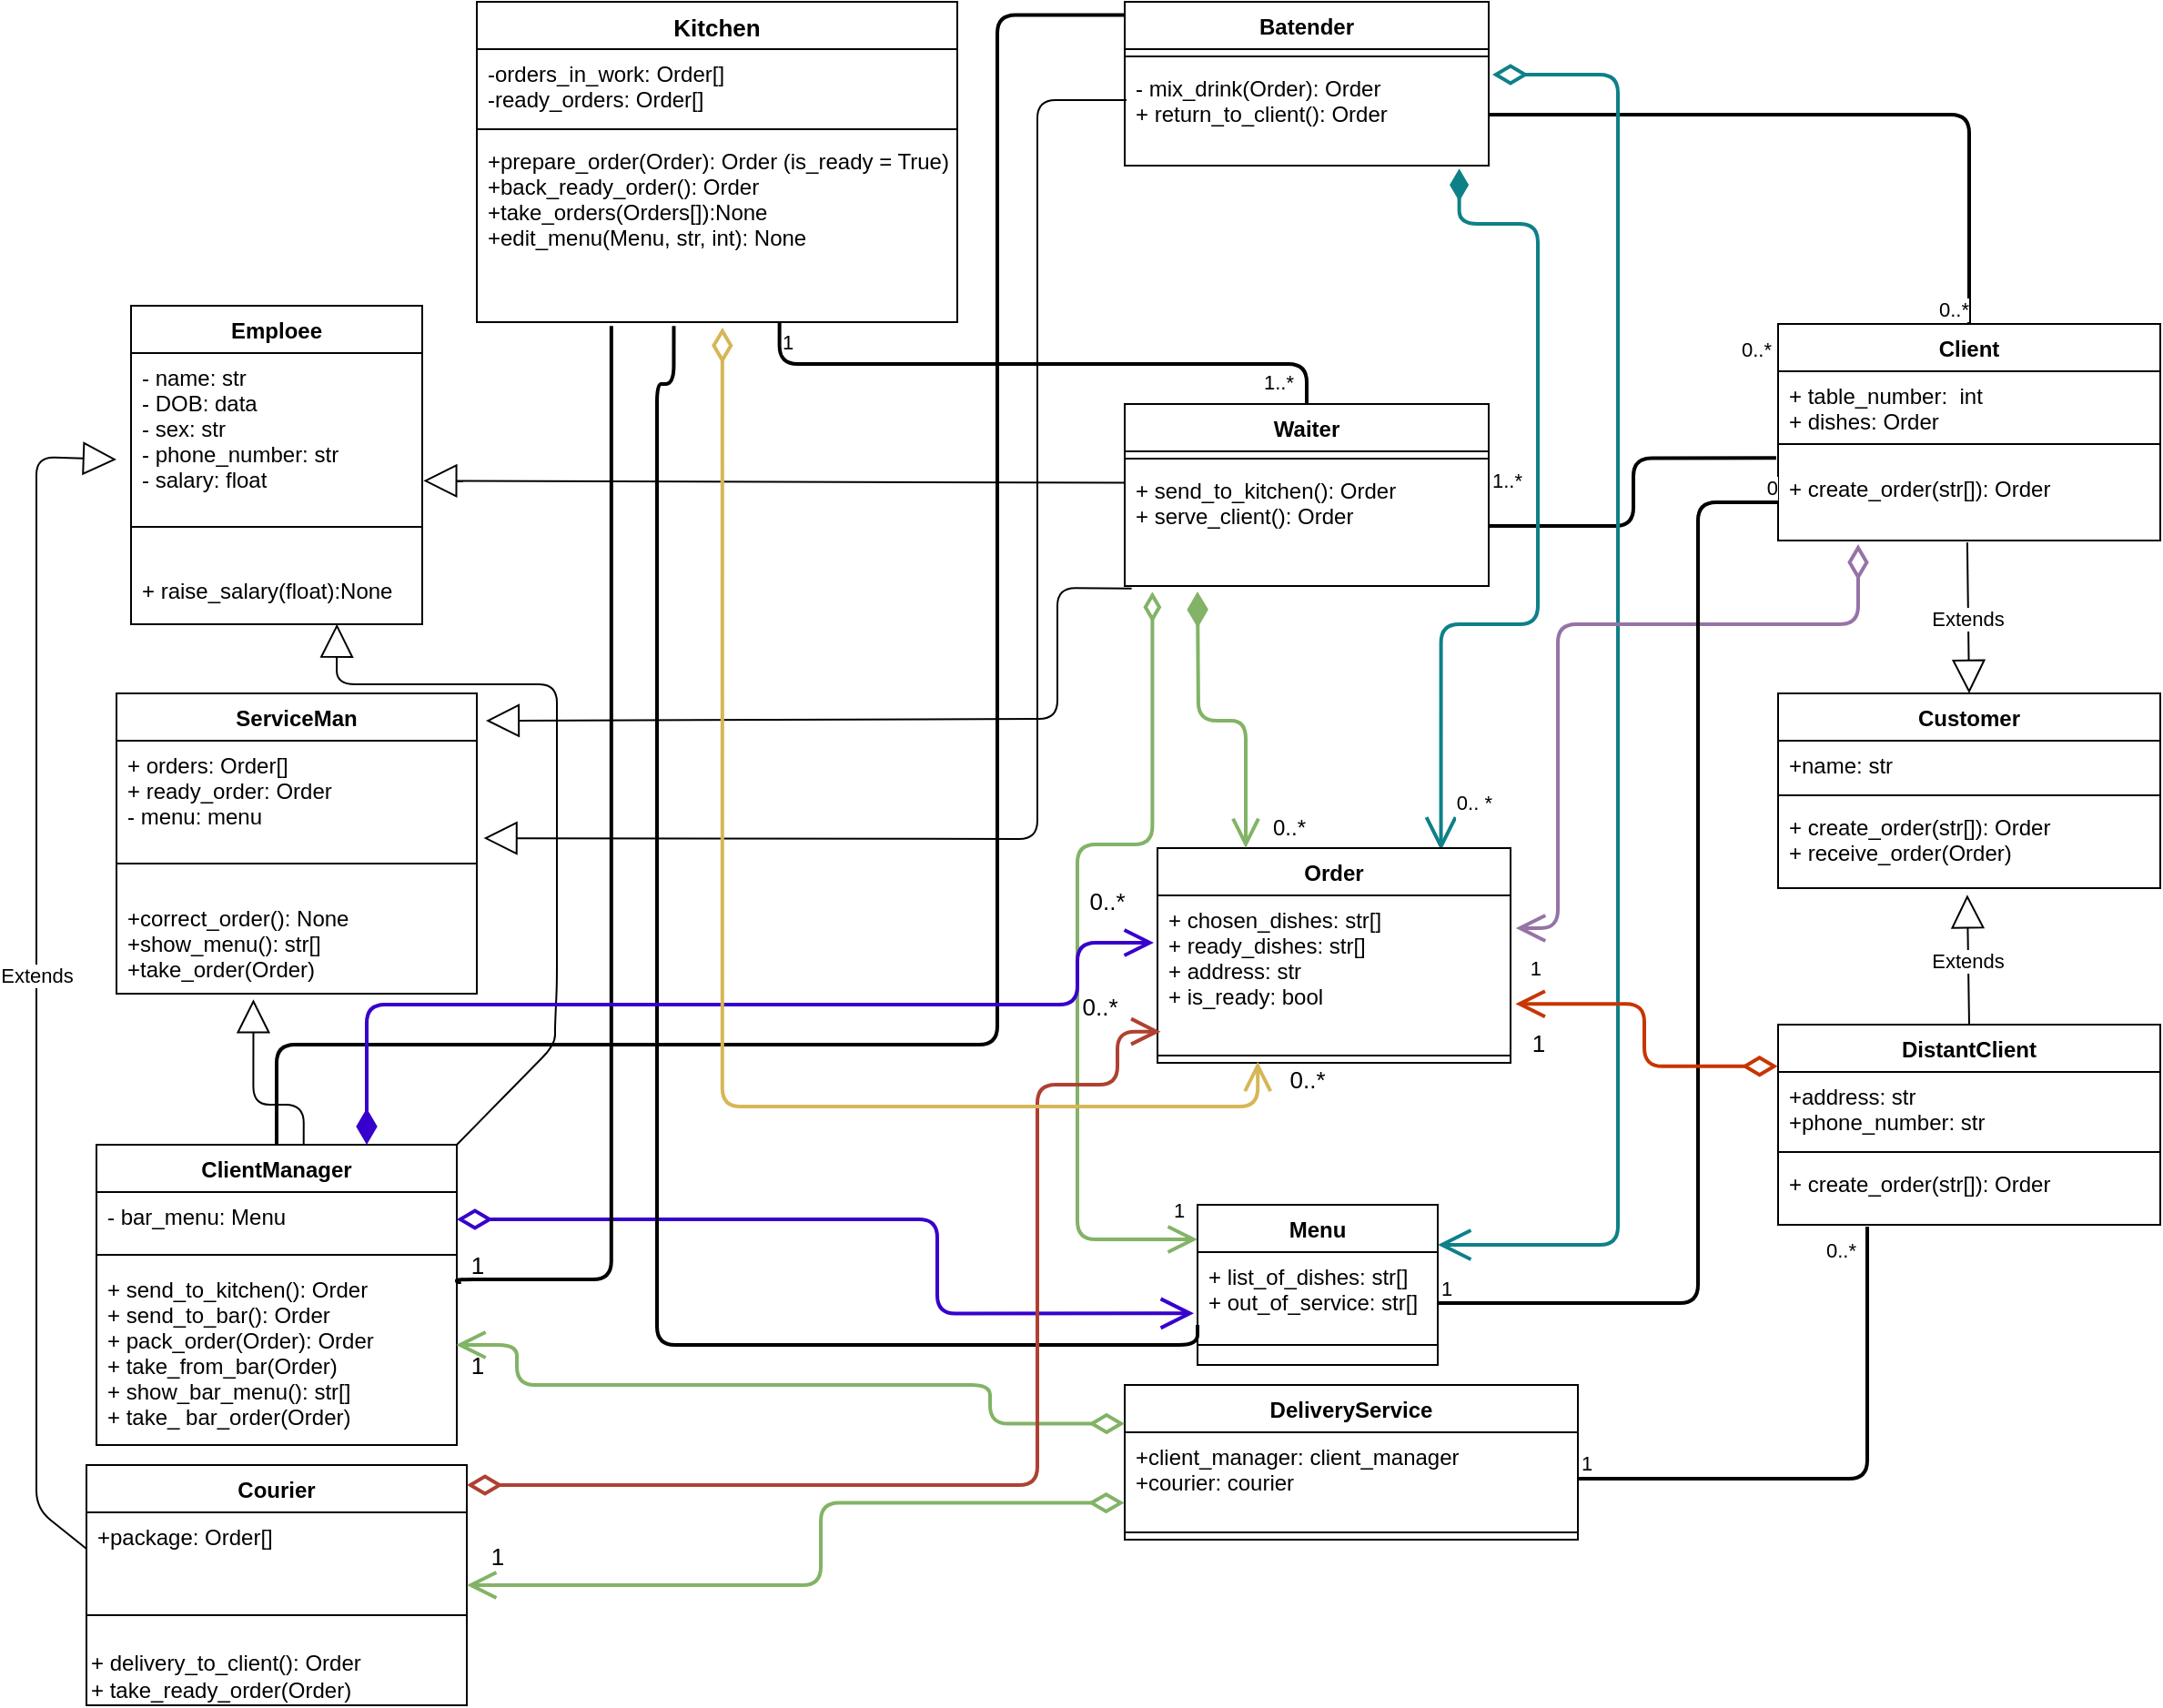 <mxfile version="15.4.3" type="device"><diagram id="C5RBs43oDa-KdzZeNtuy" name="Page-1"><mxGraphModel dx="2177" dy="793" grid="1" gridSize="11" guides="1" tooltips="1" connect="1" arrows="1" fold="1" page="1" pageScale="1" pageWidth="827" pageHeight="1169" math="0" shadow="0"><root><mxCell id="WIyWlLk6GJQsqaUBKTNV-0"/><mxCell id="WIyWlLk6GJQsqaUBKTNV-1" parent="WIyWlLk6GJQsqaUBKTNV-0"/><mxCell id="DMjl6FSD_t_zMByfyQ-O-6" value="Emploee" style="swimlane;fontStyle=1;align=center;verticalAlign=top;childLayout=stackLayout;horizontal=1;startSize=26;horizontalStack=0;resizeParent=1;resizeParentMax=0;resizeLast=0;collapsible=1;marginBottom=0;hachureGap=4;pointerEvents=0;" parent="WIyWlLk6GJQsqaUBKTNV-1" vertex="1"><mxGeometry x="-256" y="287" width="160" height="175" as="geometry"/></mxCell><mxCell id="DMjl6FSD_t_zMByfyQ-O-7" value="- name: str&#xA;- DOB: data&#xA;- sex: str&#xA;- phone_number: str&#xA;- salary: float&#xA;" style="text;strokeColor=none;fillColor=none;align=left;verticalAlign=top;spacingLeft=4;spacingRight=4;overflow=hidden;rotatable=0;points=[[0,0.5],[1,0.5]];portConstraint=eastwest;" parent="DMjl6FSD_t_zMByfyQ-O-6" vertex="1"><mxGeometry y="26" width="160" height="74" as="geometry"/></mxCell><mxCell id="DMjl6FSD_t_zMByfyQ-O-8" value="" style="line;strokeWidth=1;fillColor=none;align=left;verticalAlign=middle;spacingTop=-1;spacingLeft=3;spacingRight=3;rotatable=0;labelPosition=right;points=[];portConstraint=eastwest;" parent="DMjl6FSD_t_zMByfyQ-O-6" vertex="1"><mxGeometry y="100" width="160" height="43" as="geometry"/></mxCell><mxCell id="DMjl6FSD_t_zMByfyQ-O-9" value="+ raise_salary(float):None" style="text;strokeColor=none;fillColor=none;align=left;verticalAlign=top;spacingLeft=4;spacingRight=4;overflow=hidden;rotatable=0;points=[[0,0.5],[1,0.5]];portConstraint=eastwest;" parent="DMjl6FSD_t_zMByfyQ-O-6" vertex="1"><mxGeometry y="143" width="160" height="32" as="geometry"/></mxCell><mxCell id="DMjl6FSD_t_zMByfyQ-O-12" value="Client" style="swimlane;fontStyle=1;align=center;verticalAlign=top;childLayout=stackLayout;horizontal=1;startSize=26;horizontalStack=0;resizeParent=1;resizeParentMax=0;resizeLast=0;collapsible=1;marginBottom=0;hachureGap=4;pointerEvents=0;" parent="WIyWlLk6GJQsqaUBKTNV-1" vertex="1"><mxGeometry x="649" y="297" width="210" height="119" as="geometry"/></mxCell><mxCell id="DMjl6FSD_t_zMByfyQ-O-13" value="+ table_number:  int&#xA;+ dishes: Order&#xA;&#xA;" style="text;strokeColor=none;fillColor=none;align=left;verticalAlign=top;spacingLeft=4;spacingRight=4;overflow=hidden;rotatable=0;points=[[0,0.5],[1,0.5]];portConstraint=eastwest;" parent="DMjl6FSD_t_zMByfyQ-O-12" vertex="1"><mxGeometry y="26" width="210" height="29" as="geometry"/></mxCell><mxCell id="DMjl6FSD_t_zMByfyQ-O-14" value="" style="line;strokeWidth=1;fillColor=none;align=left;verticalAlign=middle;spacingTop=-1;spacingLeft=3;spacingRight=3;rotatable=0;labelPosition=right;points=[];portConstraint=eastwest;" parent="DMjl6FSD_t_zMByfyQ-O-12" vertex="1"><mxGeometry y="55" width="210" height="22" as="geometry"/></mxCell><mxCell id="DMjl6FSD_t_zMByfyQ-O-15" value="+ create_order(str[]): Order&#xA;&#xA;" style="text;strokeColor=none;fillColor=none;align=left;verticalAlign=top;spacingLeft=4;spacingRight=4;overflow=hidden;rotatable=0;points=[[0,0.5],[1,0.5]];portConstraint=eastwest;" parent="DMjl6FSD_t_zMByfyQ-O-12" vertex="1"><mxGeometry y="77" width="210" height="42" as="geometry"/></mxCell><mxCell id="DMjl6FSD_t_zMByfyQ-O-16" value="Waiter" style="swimlane;fontStyle=1;align=center;verticalAlign=top;childLayout=stackLayout;horizontal=1;startSize=26;horizontalStack=0;resizeParent=1;resizeParentMax=0;resizeLast=0;collapsible=1;marginBottom=0;hachureGap=4;pointerEvents=0;" parent="WIyWlLk6GJQsqaUBKTNV-1" vertex="1"><mxGeometry x="290" y="341" width="200" height="100" as="geometry"/></mxCell><mxCell id="DMjl6FSD_t_zMByfyQ-O-18" value="" style="line;strokeWidth=1;fillColor=none;align=left;verticalAlign=middle;spacingTop=-1;spacingLeft=3;spacingRight=3;rotatable=0;labelPosition=right;points=[];portConstraint=eastwest;" parent="DMjl6FSD_t_zMByfyQ-O-16" vertex="1"><mxGeometry y="26" width="200" height="8" as="geometry"/></mxCell><mxCell id="DMjl6FSD_t_zMByfyQ-O-19" value="+ send_to_kitchen(): Order&#xA;+ serve_client(): Order&#xA;&#xA;" style="text;strokeColor=none;fillColor=none;align=left;verticalAlign=top;spacingLeft=4;spacingRight=4;overflow=hidden;rotatable=0;points=[[0,0.5],[1,0.5]];portConstraint=eastwest;" parent="DMjl6FSD_t_zMByfyQ-O-16" vertex="1"><mxGeometry y="34" width="200" height="66" as="geometry"/></mxCell><mxCell id="DMjl6FSD_t_zMByfyQ-O-21" value="" style="endArrow=block;endSize=16;endFill=0;html=1;sourcePerimeterSpacing=8;targetPerimeterSpacing=8;entryX=1.004;entryY=0.948;entryDx=0;entryDy=0;exitX=0;exitY=0.968;exitDx=0;exitDy=0;exitPerimeter=0;entryPerimeter=0;" parent="WIyWlLk6GJQsqaUBKTNV-1" target="DMjl6FSD_t_zMByfyQ-O-7" edge="1"><mxGeometry x="-0.04" y="-11" width="160" relative="1" as="geometry"><mxPoint x="290" y="384.272" as="sourcePoint"/><mxPoint x="270" y="363" as="targetPoint"/><mxPoint as="offset"/></mxGeometry></mxCell><mxCell id="DMjl6FSD_t_zMByfyQ-O-30" value="" style="endArrow=none;html=1;edgeStyle=orthogonalEdgeStyle;startSize=14;endSize=14;sourcePerimeterSpacing=8;targetPerimeterSpacing=8;strokeWidth=2;entryX=-0.005;entryY=-0.079;entryDx=0;entryDy=0;entryPerimeter=0;exitX=1;exitY=0.5;exitDx=0;exitDy=0;" parent="WIyWlLk6GJQsqaUBKTNV-1" source="DMjl6FSD_t_zMByfyQ-O-19" target="DMjl6FSD_t_zMByfyQ-O-15" edge="1"><mxGeometry relative="1" as="geometry"><mxPoint x="489.0" y="325.996" as="sourcePoint"/><mxPoint x="638" y="391" as="targetPoint"/><Array as="points"/></mxGeometry></mxCell><mxCell id="DMjl6FSD_t_zMByfyQ-O-31" value="1..*" style="edgeLabel;resizable=0;html=1;align=left;verticalAlign=bottom;" parent="DMjl6FSD_t_zMByfyQ-O-30" connectable="0" vertex="1"><mxGeometry x="-1" relative="1" as="geometry"><mxPoint y="-17" as="offset"/></mxGeometry></mxCell><mxCell id="DMjl6FSD_t_zMByfyQ-O-34" value="Batender" style="swimlane;fontStyle=1;align=center;verticalAlign=top;childLayout=stackLayout;horizontal=1;startSize=26;horizontalStack=0;resizeParent=1;resizeParentMax=0;resizeLast=0;collapsible=1;marginBottom=0;hachureGap=4;pointerEvents=0;" parent="WIyWlLk6GJQsqaUBKTNV-1" vertex="1"><mxGeometry x="290" y="120" width="200" height="90" as="geometry"/></mxCell><mxCell id="DMjl6FSD_t_zMByfyQ-O-36" value="" style="line;strokeWidth=1;fillColor=none;align=left;verticalAlign=middle;spacingTop=-1;spacingLeft=3;spacingRight=3;rotatable=0;labelPosition=right;points=[];portConstraint=eastwest;" parent="DMjl6FSD_t_zMByfyQ-O-34" vertex="1"><mxGeometry y="26" width="200" height="8" as="geometry"/></mxCell><mxCell id="DMjl6FSD_t_zMByfyQ-O-37" value="- mix_drink(Order): Order&#xA;+ return_to_client(): Order&#xA;" style="text;strokeColor=none;fillColor=none;align=left;verticalAlign=top;spacingLeft=4;spacingRight=4;overflow=hidden;rotatable=0;points=[[0,0.5],[1,0.5]];portConstraint=eastwest;" parent="DMjl6FSD_t_zMByfyQ-O-34" vertex="1"><mxGeometry y="34" width="200" height="56" as="geometry"/></mxCell><mxCell id="DMjl6FSD_t_zMByfyQ-O-38" value="" style="endArrow=block;endSize=16;endFill=0;html=1;sourcePerimeterSpacing=8;targetPerimeterSpacing=8;entryX=1.019;entryY=1.05;entryDx=0;entryDy=0;entryPerimeter=0;exitX=0.005;exitY=0.357;exitDx=0;exitDy=0;exitPerimeter=0;" parent="WIyWlLk6GJQsqaUBKTNV-1" source="DMjl6FSD_t_zMByfyQ-O-37" target="DMjl6FSD_t_zMByfyQ-O-45" edge="1"><mxGeometry x="-0.085" width="160" relative="1" as="geometry"><mxPoint x="495" y="132" as="sourcePoint"/><mxPoint x="350" y="285" as="targetPoint"/><Array as="points"><mxPoint x="242" y="174"/><mxPoint x="242" y="580"/></Array><mxPoint as="offset"/></mxGeometry></mxCell><mxCell id="DMjl6FSD_t_zMByfyQ-O-40" value="Customer" style="swimlane;fontStyle=1;align=center;verticalAlign=top;childLayout=stackLayout;horizontal=1;startSize=26;horizontalStack=0;resizeParent=1;resizeParentMax=0;resizeLast=0;collapsible=1;marginBottom=0;hachureGap=4;pointerEvents=0;" parent="WIyWlLk6GJQsqaUBKTNV-1" vertex="1"><mxGeometry x="649" y="500" width="210" height="107" as="geometry"/></mxCell><mxCell id="DMjl6FSD_t_zMByfyQ-O-41" value="+name: str" style="text;strokeColor=none;fillColor=none;align=left;verticalAlign=top;spacingLeft=4;spacingRight=4;overflow=hidden;rotatable=0;points=[[0,0.5],[1,0.5]];portConstraint=eastwest;" parent="DMjl6FSD_t_zMByfyQ-O-40" vertex="1"><mxGeometry y="26" width="210" height="26" as="geometry"/></mxCell><mxCell id="DMjl6FSD_t_zMByfyQ-O-42" value="" style="line;strokeWidth=1;fillColor=none;align=left;verticalAlign=middle;spacingTop=-1;spacingLeft=3;spacingRight=3;rotatable=0;labelPosition=right;points=[];portConstraint=eastwest;" parent="DMjl6FSD_t_zMByfyQ-O-40" vertex="1"><mxGeometry y="52" width="210" height="8" as="geometry"/></mxCell><mxCell id="DMjl6FSD_t_zMByfyQ-O-43" value="+ create_order(str[]): Order&#xA;+ receive_order(Order)" style="text;strokeColor=none;fillColor=none;align=left;verticalAlign=top;spacingLeft=4;spacingRight=4;overflow=hidden;rotatable=0;points=[[0,0.5],[1,0.5]];portConstraint=eastwest;fontStyle=0" parent="DMjl6FSD_t_zMByfyQ-O-40" vertex="1"><mxGeometry y="60" width="210" height="47" as="geometry"/></mxCell><mxCell id="DMjl6FSD_t_zMByfyQ-O-44" value="ServiceMan" style="swimlane;fontStyle=1;align=center;verticalAlign=top;childLayout=stackLayout;horizontal=1;startSize=26;horizontalStack=0;resizeParent=1;resizeParentMax=0;resizeLast=0;collapsible=1;marginBottom=0;hachureGap=4;pointerEvents=0;" parent="WIyWlLk6GJQsqaUBKTNV-1" vertex="1"><mxGeometry x="-264" y="500" width="198" height="165" as="geometry"/></mxCell><mxCell id="DMjl6FSD_t_zMByfyQ-O-45" value="+ orders: Order[]&#xA;+ ready_order: Order&#xA;- menu: menu&#xA;&#xA;&#xA;" style="text;strokeColor=none;fillColor=none;align=left;verticalAlign=top;spacingLeft=4;spacingRight=4;overflow=hidden;rotatable=0;points=[[0,0.5],[1,0.5]];portConstraint=eastwest;" parent="DMjl6FSD_t_zMByfyQ-O-44" vertex="1"><mxGeometry y="26" width="198" height="51" as="geometry"/></mxCell><mxCell id="DMjl6FSD_t_zMByfyQ-O-46" value="" style="line;strokeWidth=1;fillColor=none;align=left;verticalAlign=middle;spacingTop=-1;spacingLeft=3;spacingRight=3;rotatable=0;labelPosition=right;points=[];portConstraint=eastwest;" parent="DMjl6FSD_t_zMByfyQ-O-44" vertex="1"><mxGeometry y="77" width="198" height="33" as="geometry"/></mxCell><mxCell id="DMjl6FSD_t_zMByfyQ-O-47" value="+correct_order(): None&#xA;+show_menu(): str[]&#xA;+take_order(Order)&#xA;&#xA;&#xA;" style="text;strokeColor=none;fillColor=none;align=left;verticalAlign=top;spacingLeft=4;spacingRight=4;overflow=hidden;rotatable=0;points=[[0,0.5],[1,0.5]];portConstraint=eastwest;fontStyle=0" parent="DMjl6FSD_t_zMByfyQ-O-44" vertex="1"><mxGeometry y="110" width="198" height="55" as="geometry"/></mxCell><mxCell id="DMjl6FSD_t_zMByfyQ-O-49" value="" style="endArrow=none;html=1;edgeStyle=orthogonalEdgeStyle;startSize=14;endSize=14;sourcePerimeterSpacing=8;targetPerimeterSpacing=8;exitX=1;exitY=0.5;exitDx=0;exitDy=0;entryX=0.5;entryY=0;entryDx=0;entryDy=0;strokeWidth=2;" parent="WIyWlLk6GJQsqaUBKTNV-1" source="DMjl6FSD_t_zMByfyQ-O-37" target="DMjl6FSD_t_zMByfyQ-O-12" edge="1"><mxGeometry relative="1" as="geometry"><mxPoint x="540" y="170" as="sourcePoint"/><mxPoint x="700" y="170" as="targetPoint"/></mxGeometry></mxCell><mxCell id="DMjl6FSD_t_zMByfyQ-O-51" value="0..*" style="edgeLabel;resizable=0;html=1;align=right;verticalAlign=bottom;" parent="DMjl6FSD_t_zMByfyQ-O-49" connectable="0" vertex="1"><mxGeometry x="1" relative="1" as="geometry"/></mxCell><mxCell id="DMjl6FSD_t_zMByfyQ-O-52" value="" style="endArrow=block;endSize=16;endFill=0;html=1;sourcePerimeterSpacing=8;targetPerimeterSpacing=8;entryX=1.025;entryY=0.091;entryDx=0;entryDy=0;entryPerimeter=0;exitX=0.019;exitY=1.02;exitDx=0;exitDy=0;exitPerimeter=0;" parent="WIyWlLk6GJQsqaUBKTNV-1" source="DMjl6FSD_t_zMByfyQ-O-19" target="DMjl6FSD_t_zMByfyQ-O-44" edge="1"><mxGeometry x="-0.203" width="160" relative="1" as="geometry"><mxPoint x="286" y="394" as="sourcePoint"/><mxPoint x="534" y="462" as="targetPoint"/><Array as="points"><mxPoint x="253" y="442"/><mxPoint x="253" y="514"/></Array><mxPoint as="offset"/></mxGeometry></mxCell><mxCell id="DMjl6FSD_t_zMByfyQ-O-53" value="Extends" style="endArrow=block;endSize=16;endFill=0;html=1;sourcePerimeterSpacing=8;targetPerimeterSpacing=8;exitX=0.495;exitY=1.024;exitDx=0;exitDy=0;exitPerimeter=0;entryX=0.5;entryY=0;entryDx=0;entryDy=0;" parent="WIyWlLk6GJQsqaUBKTNV-1" source="DMjl6FSD_t_zMByfyQ-O-15" target="DMjl6FSD_t_zMByfyQ-O-40" edge="1"><mxGeometry width="160" relative="1" as="geometry"><mxPoint x="374" y="572" as="sourcePoint"/><mxPoint x="534" y="572" as="targetPoint"/></mxGeometry></mxCell><mxCell id="DMjl6FSD_t_zMByfyQ-O-54" value="DistantClient" style="swimlane;fontStyle=1;align=center;verticalAlign=top;childLayout=stackLayout;horizontal=1;startSize=26;horizontalStack=0;resizeParent=1;resizeParentMax=0;resizeLast=0;collapsible=1;marginBottom=0;hachureGap=4;pointerEvents=0;" parent="WIyWlLk6GJQsqaUBKTNV-1" vertex="1"><mxGeometry x="649" y="682" width="210" height="110" as="geometry"/></mxCell><mxCell id="DMjl6FSD_t_zMByfyQ-O-55" value="+address: str&#xA;+phone_number: str&#xA;" style="text;strokeColor=none;fillColor=none;align=left;verticalAlign=top;spacingLeft=4;spacingRight=4;overflow=hidden;rotatable=0;points=[[0,0.5],[1,0.5]];portConstraint=eastwest;" parent="DMjl6FSD_t_zMByfyQ-O-54" vertex="1"><mxGeometry y="26" width="210" height="40" as="geometry"/></mxCell><mxCell id="DMjl6FSD_t_zMByfyQ-O-56" value="" style="line;strokeWidth=1;fillColor=none;align=left;verticalAlign=middle;spacingTop=-1;spacingLeft=3;spacingRight=3;rotatable=0;labelPosition=right;points=[];portConstraint=eastwest;" parent="DMjl6FSD_t_zMByfyQ-O-54" vertex="1"><mxGeometry y="66" width="210" height="8" as="geometry"/></mxCell><mxCell id="DMjl6FSD_t_zMByfyQ-O-57" value="+ create_order(str[]): Order" style="text;strokeColor=none;fillColor=none;align=left;verticalAlign=top;spacingLeft=4;spacingRight=4;overflow=hidden;rotatable=0;points=[[0,0.5],[1,0.5]];portConstraint=eastwest;fontStyle=0" parent="DMjl6FSD_t_zMByfyQ-O-54" vertex="1"><mxGeometry y="74" width="210" height="36" as="geometry"/></mxCell><mxCell id="DMjl6FSD_t_zMByfyQ-O-58" value="Extends" style="endArrow=block;endSize=16;endFill=0;html=1;sourcePerimeterSpacing=8;targetPerimeterSpacing=8;exitX=0.5;exitY=0;exitDx=0;exitDy=0;entryX=0.495;entryY=1.077;entryDx=0;entryDy=0;entryPerimeter=0;" parent="WIyWlLk6GJQsqaUBKTNV-1" source="DMjl6FSD_t_zMByfyQ-O-54" target="DMjl6FSD_t_zMByfyQ-O-43" edge="1"><mxGeometry width="160" relative="1" as="geometry"><mxPoint x="374" y="572" as="sourcePoint"/><mxPoint x="534" y="572" as="targetPoint"/></mxGeometry></mxCell><mxCell id="DMjl6FSD_t_zMByfyQ-O-72" value="DeliveryService" style="swimlane;fontStyle=1;align=center;verticalAlign=top;childLayout=stackLayout;horizontal=1;startSize=26;horizontalStack=0;resizeParent=1;resizeParentMax=0;resizeLast=0;collapsible=1;marginBottom=0;hachureGap=4;pointerEvents=0;" parent="WIyWlLk6GJQsqaUBKTNV-1" vertex="1"><mxGeometry x="290" y="880" width="249" height="85" as="geometry"/></mxCell><mxCell id="DMjl6FSD_t_zMByfyQ-O-73" value="+client_manager: client_manager&#xA;+courier: courier&#xA;" style="text;strokeColor=none;fillColor=none;align=left;verticalAlign=top;spacingLeft=4;spacingRight=4;overflow=hidden;rotatable=0;points=[[0,0.5],[1,0.5]];portConstraint=eastwest;" parent="DMjl6FSD_t_zMByfyQ-O-72" vertex="1"><mxGeometry y="26" width="249" height="51" as="geometry"/></mxCell><mxCell id="DMjl6FSD_t_zMByfyQ-O-74" value="" style="line;strokeWidth=1;fillColor=none;align=left;verticalAlign=middle;spacingTop=-1;spacingLeft=3;spacingRight=3;rotatable=0;labelPosition=right;points=[];portConstraint=eastwest;" parent="DMjl6FSD_t_zMByfyQ-O-72" vertex="1"><mxGeometry y="77" width="249" height="8" as="geometry"/></mxCell><mxCell id="DMjl6FSD_t_zMByfyQ-O-197" style="edgeStyle=orthogonalEdgeStyle;rounded=1;orthogonalLoop=1;jettySize=auto;html=1;exitX=0.5;exitY=0;exitDx=0;exitDy=0;entryX=-0.002;entryY=0.081;entryDx=0;entryDy=0;entryPerimeter=0;fontSize=13;startArrow=none;startFill=0;endArrow=none;endFill=0;startSize=14;endSize=12;sourcePerimeterSpacing=8;targetPerimeterSpacing=8;strokeWidth=2;" parent="WIyWlLk6GJQsqaUBKTNV-1" source="DMjl6FSD_t_zMByfyQ-O-76" target="DMjl6FSD_t_zMByfyQ-O-34" edge="1"><mxGeometry relative="1" as="geometry"><Array as="points"><mxPoint x="-176" y="693"/><mxPoint x="220" y="693"/><mxPoint x="220" y="127"/></Array></mxGeometry></mxCell><object label="ClientManager" placeholders="1" asd="asd" id="DMjl6FSD_t_zMByfyQ-O-76"><mxCell style="swimlane;fontStyle=1;align=center;verticalAlign=top;childLayout=stackLayout;horizontal=1;startSize=26;horizontalStack=0;resizeParent=1;resizeParentMax=0;resizeLast=0;collapsible=1;marginBottom=0;hachureGap=4;pointerEvents=0;" parent="WIyWlLk6GJQsqaUBKTNV-1" vertex="1"><mxGeometry x="-275" y="748" width="198" height="165" as="geometry"/></mxCell></object><mxCell id="8qRezbXHLD5GN-6yHHG5-2" value="- bar_menu: Menu" style="text;strokeColor=none;fillColor=none;align=left;verticalAlign=top;spacingLeft=4;spacingRight=4;overflow=hidden;rotatable=0;points=[[0,0.5],[1,0.5]];portConstraint=eastwest;" vertex="1" parent="DMjl6FSD_t_zMByfyQ-O-76"><mxGeometry y="26" width="198" height="29" as="geometry"/></mxCell><mxCell id="DMjl6FSD_t_zMByfyQ-O-78" value="" style="line;strokeWidth=1;fillColor=none;align=left;verticalAlign=middle;spacingTop=-1;spacingLeft=3;spacingRight=3;rotatable=0;labelPosition=right;points=[];portConstraint=eastwest;" parent="DMjl6FSD_t_zMByfyQ-O-76" vertex="1"><mxGeometry y="55" width="198" height="11" as="geometry"/></mxCell><mxCell id="DMjl6FSD_t_zMByfyQ-O-79" value="+ send_to_kitchen(): Order&#xA;+ send_to_bar(): Order&#xA;+ pack_order(Order): Order&#xA;+ take_from_bar(Order)&#xA;+ show_bar_menu(): str[]&#xA;+ take_ bar_order(Order)&#xA;&#xA;&#xA;&#xA;&#xA;" style="text;strokeColor=none;fillColor=none;align=left;verticalAlign=top;spacingLeft=4;spacingRight=4;overflow=hidden;rotatable=0;points=[[0,0.5],[1,0.5]];portConstraint=eastwest;fontStyle=0" parent="DMjl6FSD_t_zMByfyQ-O-76" vertex="1"><mxGeometry y="66" width="198" height="99" as="geometry"/></mxCell><mxCell id="DMjl6FSD_t_zMByfyQ-O-80" value="" style="endArrow=block;endSize=16;endFill=0;html=1;sourcePerimeterSpacing=8;targetPerimeterSpacing=8;exitX=1;exitY=0;exitDx=0;exitDy=0;entryX=0.707;entryY=0.995;entryDx=0;entryDy=0;entryPerimeter=0;" parent="WIyWlLk6GJQsqaUBKTNV-1" source="DMjl6FSD_t_zMByfyQ-O-76" target="DMjl6FSD_t_zMByfyQ-O-9" edge="1"><mxGeometry width="160" relative="1" as="geometry"><mxPoint x="-220" y="693" as="sourcePoint"/><mxPoint x="44" y="451" as="targetPoint"/><Array as="points"><mxPoint x="-23" y="693"/><mxPoint x="-23" y="682"/><mxPoint x="-22" y="660"/><mxPoint x="-22" y="495"/><mxPoint x="-143" y="495"/></Array></mxGeometry></mxCell><mxCell id="DMjl6FSD_t_zMByfyQ-O-85" value="Menu" style="swimlane;fontStyle=1;align=center;verticalAlign=top;childLayout=stackLayout;horizontal=1;startSize=26;horizontalStack=0;resizeParent=1;resizeParentMax=0;resizeLast=0;collapsible=1;marginBottom=0;hachureGap=4;pointerEvents=0;" parent="WIyWlLk6GJQsqaUBKTNV-1" vertex="1"><mxGeometry x="330" y="781" width="132" height="88" as="geometry"/></mxCell><mxCell id="DMjl6FSD_t_zMByfyQ-O-86" value="+ list_of_dishes: str[]&#xA;+ out_of_service: str[]&#xA;" style="text;strokeColor=none;fillColor=none;align=left;verticalAlign=top;spacingLeft=4;spacingRight=4;overflow=hidden;rotatable=0;points=[[0,0.5],[1,0.5]];portConstraint=eastwest;" parent="DMjl6FSD_t_zMByfyQ-O-85" vertex="1"><mxGeometry y="26" width="132" height="40" as="geometry"/></mxCell><mxCell id="DMjl6FSD_t_zMByfyQ-O-87" value="" style="line;strokeWidth=1;fillColor=none;align=left;verticalAlign=middle;spacingTop=-1;spacingLeft=3;spacingRight=3;rotatable=0;labelPosition=right;points=[];portConstraint=eastwest;" parent="DMjl6FSD_t_zMByfyQ-O-85" vertex="1"><mxGeometry y="66" width="132" height="22" as="geometry"/></mxCell><mxCell id="DMjl6FSD_t_zMByfyQ-O-195" style="rounded=1;orthogonalLoop=1;jettySize=auto;html=1;fontSize=13;startArrow=open;startFill=0;endArrow=diamondThin;endFill=1;startSize=14;endSize=12;sourcePerimeterSpacing=8;targetPerimeterSpacing=8;strokeWidth=2;edgeStyle=orthogonalEdgeStyle;fillColor=#b0e3e6;strokeColor=#0e8088;entryX=0.919;entryY=1.029;entryDx=0;entryDy=0;entryPerimeter=0;exitX=0.803;exitY=0.011;exitDx=0;exitDy=0;exitPerimeter=0;" parent="WIyWlLk6GJQsqaUBKTNV-1" source="DMjl6FSD_t_zMByfyQ-O-89" target="DMjl6FSD_t_zMByfyQ-O-37" edge="1"><mxGeometry relative="1" as="geometry"><mxPoint x="473" y="215" as="targetPoint"/><Array as="points"><mxPoint x="464" y="462"/><mxPoint x="517" y="462"/><mxPoint x="517" y="242"/><mxPoint x="474" y="242"/></Array><mxPoint x="484" y="572" as="sourcePoint"/></mxGeometry></mxCell><mxCell id="DMjl6FSD_t_zMByfyQ-O-89" value="Order" style="swimlane;fontStyle=1;align=center;verticalAlign=top;childLayout=stackLayout;horizontal=1;startSize=26;horizontalStack=0;resizeParent=1;resizeParentMax=0;resizeLast=0;collapsible=1;marginBottom=0;hachureGap=4;pointerEvents=0;" parent="WIyWlLk6GJQsqaUBKTNV-1" vertex="1"><mxGeometry x="308" y="585" width="194" height="118" as="geometry"/></mxCell><mxCell id="DMjl6FSD_t_zMByfyQ-O-90" value="+ chosen_dishes: str[]&#xA;+ ready_dishes: str[]&#xA;+ address: str&#xA;+ is_ready: bool&#xA;&#xA;" style="text;strokeColor=none;fillColor=none;align=left;verticalAlign=top;spacingLeft=4;spacingRight=4;overflow=hidden;rotatable=0;points=[[0,0.5],[1,0.5]];portConstraint=eastwest;" parent="DMjl6FSD_t_zMByfyQ-O-89" vertex="1"><mxGeometry y="26" width="194" height="84" as="geometry"/></mxCell><mxCell id="DMjl6FSD_t_zMByfyQ-O-91" value="" style="line;strokeWidth=1;fillColor=none;align=left;verticalAlign=middle;spacingTop=-1;spacingLeft=3;spacingRight=3;rotatable=0;labelPosition=right;points=[];portConstraint=eastwest;" parent="DMjl6FSD_t_zMByfyQ-O-89" vertex="1"><mxGeometry y="110" width="194" height="8" as="geometry"/></mxCell><mxCell id="DMjl6FSD_t_zMByfyQ-O-96" value="" style="endArrow=diamondThin;html=1;edgeStyle=orthogonalEdgeStyle;sourcePerimeterSpacing=8;targetPerimeterSpacing=8;strokeWidth=2;entryX=0.076;entryY=1.048;entryDx=0;entryDy=0;entryPerimeter=0;startArrow=open;startFill=0;endFill=0;fillColor=#d5e8d4;strokeColor=#82b366;endSize=11;startSize=12;" parent="WIyWlLk6GJQsqaUBKTNV-1" target="DMjl6FSD_t_zMByfyQ-O-19" edge="1"><mxGeometry relative="1" as="geometry"><mxPoint x="330" y="800" as="sourcePoint"/><mxPoint x="451" y="484" as="targetPoint"/><Array as="points"><mxPoint x="264" y="800"/><mxPoint x="264" y="583"/><mxPoint x="305" y="583"/></Array></mxGeometry></mxCell><mxCell id="DMjl6FSD_t_zMByfyQ-O-97" value="1" style="edgeLabel;resizable=0;html=1;align=left;verticalAlign=bottom;" parent="DMjl6FSD_t_zMByfyQ-O-96" connectable="0" vertex="1"><mxGeometry x="-1" relative="1" as="geometry"><mxPoint x="-15" y="-8" as="offset"/></mxGeometry></mxCell><mxCell id="DMjl6FSD_t_zMByfyQ-O-103" value="" style="endArrow=diamondThin;html=1;edgeStyle=orthogonalEdgeStyle;startSize=14;endSize=14;sourcePerimeterSpacing=8;targetPerimeterSpacing=8;strokeWidth=2;entryX=1;entryY=0.5;entryDx=0;entryDy=0;exitX=-0.015;exitY=0.842;exitDx=0;exitDy=0;exitPerimeter=0;startArrow=open;startFill=0;endFill=0;fillColor=#6a00ff;strokeColor=#3700CC;" parent="WIyWlLk6GJQsqaUBKTNV-1" source="DMjl6FSD_t_zMByfyQ-O-86" target="8qRezbXHLD5GN-6yHHG5-2" edge="1"><mxGeometry relative="1" as="geometry"><mxPoint x="249.04" y="716" as="sourcePoint"/><mxPoint x="109.996" y="649" as="targetPoint"/><Array as="points"><mxPoint x="187" y="841"/><mxPoint x="187" y="789"/><mxPoint x="-77" y="789"/></Array></mxGeometry></mxCell><mxCell id="DMjl6FSD_t_zMByfyQ-O-104" value="" style="endArrow=open;html=1;edgeStyle=orthogonalEdgeStyle;startSize=14;endSize=14;sourcePerimeterSpacing=8;targetPerimeterSpacing=8;strokeWidth=2;entryX=1;entryY=0.25;entryDx=0;entryDy=0;exitX=1.01;exitY=0.107;exitDx=0;exitDy=0;startArrow=diamondThin;startFill=0;endFill=0;exitPerimeter=0;fillColor=#b0e3e6;strokeColor=#0e8088;" parent="WIyWlLk6GJQsqaUBKTNV-1" source="DMjl6FSD_t_zMByfyQ-O-37" target="DMjl6FSD_t_zMByfyQ-O-85" edge="1"><mxGeometry relative="1" as="geometry"><mxPoint x="515" y="306" as="sourcePoint"/><mxPoint x="385" y="630.5" as="targetPoint"/><Array as="points"><mxPoint x="561" y="160"/><mxPoint x="561" y="803"/></Array></mxGeometry></mxCell><mxCell id="DMjl6FSD_t_zMByfyQ-O-106" value="Courier" style="swimlane;fontStyle=1;align=center;verticalAlign=top;childLayout=stackLayout;horizontal=1;startSize=26;horizontalStack=0;resizeParent=1;resizeParentMax=0;resizeLast=0;collapsible=1;marginBottom=0;hachureGap=4;pointerEvents=0;" parent="WIyWlLk6GJQsqaUBKTNV-1" vertex="1"><mxGeometry x="-280.5" y="924" width="209" height="132" as="geometry"/></mxCell><mxCell id="DMjl6FSD_t_zMByfyQ-O-107" value="+package: Order[]" style="text;strokeColor=none;fillColor=none;align=left;verticalAlign=top;spacingLeft=4;spacingRight=4;overflow=hidden;rotatable=0;points=[[0,0.5],[1,0.5]];portConstraint=eastwest;" parent="DMjl6FSD_t_zMByfyQ-O-106" vertex="1"><mxGeometry y="26" width="209" height="40" as="geometry"/></mxCell><mxCell id="DMjl6FSD_t_zMByfyQ-O-108" value="" style="line;strokeWidth=1;fillColor=none;align=left;verticalAlign=middle;spacingTop=-1;spacingLeft=3;spacingRight=3;rotatable=0;labelPosition=right;points=[];portConstraint=eastwest;" parent="DMjl6FSD_t_zMByfyQ-O-106" vertex="1"><mxGeometry y="66" width="209" height="33" as="geometry"/></mxCell><mxCell id="DMjl6FSD_t_zMByfyQ-O-113" value="&lt;div&gt;+ delivery_to_client(): Order&lt;br&gt;&lt;/div&gt;&lt;div&gt;+ take_ready_order(Order)&lt;br&gt;&lt;/div&gt;" style="text;html=1;align=left;verticalAlign=middle;resizable=0;points=[];autosize=1;strokeColor=none;fillColor=none;" parent="DMjl6FSD_t_zMByfyQ-O-106" vertex="1"><mxGeometry y="99" width="209" height="33" as="geometry"/></mxCell><mxCell id="DMjl6FSD_t_zMByfyQ-O-114" value="Extends" style="endArrow=block;endSize=16;endFill=0;html=1;sourcePerimeterSpacing=8;targetPerimeterSpacing=8;strokeWidth=1;exitX=0;exitY=0.5;exitDx=0;exitDy=0;" parent="WIyWlLk6GJQsqaUBKTNV-1" source="DMjl6FSD_t_zMByfyQ-O-107" target="DMjl6FSD_t_zMByfyQ-O-6" edge="1"><mxGeometry width="160" relative="1" as="geometry"><mxPoint x="-462" y="902" as="sourcePoint"/><mxPoint x="-302" y="902" as="targetPoint"/><Array as="points"><mxPoint x="-308" y="948"/><mxPoint x="-308" y="726"/><mxPoint x="-308" y="370"/></Array></mxGeometry></mxCell><mxCell id="DMjl6FSD_t_zMByfyQ-O-125" value="0..*" style="edgeLabel;resizable=0;html=1;align=left;verticalAlign=bottom;" parent="WIyWlLk6GJQsqaUBKTNV-1" connectable="0" vertex="1"><mxGeometry x="627" y="319.996" as="geometry"/></mxCell><mxCell id="DMjl6FSD_t_zMByfyQ-O-126" value="" style="endArrow=block;endSize=16;endFill=0;html=1;sourcePerimeterSpacing=8;targetPerimeterSpacing=8;fontSize=13;strokeWidth=1;exitX=0.575;exitY=0.003;exitDx=0;exitDy=0;exitPerimeter=0;entryX=0.38;entryY=1.057;entryDx=0;entryDy=0;entryPerimeter=0;edgeStyle=orthogonalEdgeStyle;" parent="WIyWlLk6GJQsqaUBKTNV-1" source="DMjl6FSD_t_zMByfyQ-O-76" target="DMjl6FSD_t_zMByfyQ-O-47" edge="1"><mxGeometry width="160" relative="1" as="geometry"><mxPoint x="-143" y="638" as="sourcePoint"/><mxPoint x="17" y="638" as="targetPoint"/><Array as="points"><mxPoint x="-161" y="726"/><mxPoint x="-189" y="726"/></Array></mxGeometry></mxCell><mxCell id="DMjl6FSD_t_zMByfyQ-O-127" value="&amp;nbsp;" style="text;whiteSpace=wrap;html=1;fontSize=13;" parent="WIyWlLk6GJQsqaUBKTNV-1" vertex="1"><mxGeometry x="341" y="605" width="33" height="33" as="geometry"/></mxCell><mxCell id="DMjl6FSD_t_zMByfyQ-O-136" value="" style="endArrow=none;html=1;edgeStyle=orthogonalEdgeStyle;startSize=14;endSize=14;sourcePerimeterSpacing=8;targetPerimeterSpacing=8;fontSize=13;strokeWidth=2;entryX=0.232;entryY=1.028;entryDx=0;entryDy=0;entryPerimeter=0;exitX=1;exitY=0.5;exitDx=0;exitDy=0;" parent="WIyWlLk6GJQsqaUBKTNV-1" source="DMjl6FSD_t_zMByfyQ-O-73" target="DMjl6FSD_t_zMByfyQ-O-57" edge="1"><mxGeometry relative="1" as="geometry"><mxPoint x="605" y="858" as="sourcePoint"/><mxPoint x="765" y="858" as="targetPoint"/><Array as="points"><mxPoint x="698" y="932"/><mxPoint x="698" y="793"/></Array></mxGeometry></mxCell><mxCell id="DMjl6FSD_t_zMByfyQ-O-137" value="1" style="edgeLabel;resizable=0;html=1;align=left;verticalAlign=bottom;" parent="DMjl6FSD_t_zMByfyQ-O-136" connectable="0" vertex="1"><mxGeometry x="-1" relative="1" as="geometry"/></mxCell><mxCell id="DMjl6FSD_t_zMByfyQ-O-138" value="0..*" style="edgeLabel;resizable=0;html=1;align=right;verticalAlign=bottom;" parent="DMjl6FSD_t_zMByfyQ-O-136" connectable="0" vertex="1"><mxGeometry x="1" relative="1" as="geometry"><mxPoint x="-5" y="21" as="offset"/></mxGeometry></mxCell><mxCell id="DMjl6FSD_t_zMByfyQ-O-141" value="&amp;nbsp;" style="text;whiteSpace=wrap;html=1;fontSize=13;" parent="WIyWlLk6GJQsqaUBKTNV-1" vertex="1"><mxGeometry x="-77" y="572" width="33" height="33" as="geometry"/></mxCell><mxCell id="DMjl6FSD_t_zMByfyQ-O-199" style="edgeStyle=orthogonalEdgeStyle;rounded=1;orthogonalLoop=1;jettySize=auto;html=1;exitX=0.41;exitY=1.021;exitDx=0;exitDy=0;fontSize=13;startArrow=none;startFill=0;endArrow=none;endFill=0;startSize=14;endSize=12;sourcePerimeterSpacing=8;targetPerimeterSpacing=8;strokeWidth=2;exitPerimeter=0;entryX=0;entryY=0.75;entryDx=0;entryDy=0;" parent="WIyWlLk6GJQsqaUBKTNV-1" source="DMjl6FSD_t_zMByfyQ-O-149" target="DMjl6FSD_t_zMByfyQ-O-85" edge="1"><mxGeometry relative="1" as="geometry"><mxPoint x="341" y="858" as="targetPoint"/><Array as="points"><mxPoint x="42" y="330"/><mxPoint x="33" y="330"/><mxPoint x="33" y="858"/><mxPoint x="330" y="858"/></Array></mxGeometry></mxCell><mxCell id="DMjl6FSD_t_zMByfyQ-O-146" value="Kitchen" style="swimlane;fontStyle=1;align=center;verticalAlign=top;childLayout=stackLayout;horizontal=1;startSize=26;horizontalStack=0;resizeParent=1;resizeParentMax=0;resizeLast=0;collapsible=1;marginBottom=0;hachureGap=4;pointerEvents=0;fontSize=13;" parent="WIyWlLk6GJQsqaUBKTNV-1" vertex="1"><mxGeometry x="-66" y="120" width="264" height="176" as="geometry"/></mxCell><mxCell id="DMjl6FSD_t_zMByfyQ-O-147" value="-orders_in_work: Order[]&#xA;-ready_orders: Order[]&#xA;&#xA;" style="text;strokeColor=none;fillColor=none;align=left;verticalAlign=top;spacingLeft=4;spacingRight=4;overflow=hidden;rotatable=0;points=[[0,0.5],[1,0.5]];portConstraint=eastwest;" parent="DMjl6FSD_t_zMByfyQ-O-146" vertex="1"><mxGeometry y="26" width="264" height="40" as="geometry"/></mxCell><mxCell id="DMjl6FSD_t_zMByfyQ-O-148" value="" style="line;strokeWidth=1;fillColor=none;align=left;verticalAlign=middle;spacingTop=-1;spacingLeft=3;spacingRight=3;rotatable=0;labelPosition=right;points=[];portConstraint=eastwest;" parent="DMjl6FSD_t_zMByfyQ-O-146" vertex="1"><mxGeometry y="66" width="264" height="8" as="geometry"/></mxCell><mxCell id="DMjl6FSD_t_zMByfyQ-O-149" value="+prepare_order(Order): Order (is_ready = True)&#xA;+back_ready_order(): Order&#xA;+take_orders(Orders[]):None&#xA;+edit_menu(Menu, str, int): None&#xA;&#xA;&#xA;" style="text;strokeColor=none;fillColor=none;align=left;verticalAlign=top;spacingLeft=4;spacingRight=4;overflow=hidden;rotatable=0;points=[[0,0.5],[1,0.5]];portConstraint=eastwest;" parent="DMjl6FSD_t_zMByfyQ-O-146" vertex="1"><mxGeometry y="74" width="264" height="102" as="geometry"/></mxCell><mxCell id="DMjl6FSD_t_zMByfyQ-O-151" value="" style="endArrow=none;html=1;edgeStyle=orthogonalEdgeStyle;startSize=14;endSize=14;sourcePerimeterSpacing=8;targetPerimeterSpacing=8;fontSize=13;strokeWidth=2;exitX=0.63;exitY=0.997;exitDx=0;exitDy=0;exitPerimeter=0;entryX=0.5;entryY=0;entryDx=0;entryDy=0;" parent="WIyWlLk6GJQsqaUBKTNV-1" source="DMjl6FSD_t_zMByfyQ-O-149" target="DMjl6FSD_t_zMByfyQ-O-16" edge="1"><mxGeometry relative="1" as="geometry"><mxPoint x="110.048" y="310.04" as="sourcePoint"/><mxPoint x="282" y="333" as="targetPoint"/><Array as="points"><mxPoint x="100" y="319"/><mxPoint x="390" y="319"/></Array></mxGeometry></mxCell><mxCell id="DMjl6FSD_t_zMByfyQ-O-152" value="1" style="edgeLabel;resizable=0;html=1;align=left;verticalAlign=bottom;" parent="DMjl6FSD_t_zMByfyQ-O-151" connectable="0" vertex="1"><mxGeometry x="-1" relative="1" as="geometry"><mxPoint y="20" as="offset"/></mxGeometry></mxCell><mxCell id="DMjl6FSD_t_zMByfyQ-O-153" value="1..*" style="edgeLabel;resizable=0;html=1;align=right;verticalAlign=bottom;" parent="DMjl6FSD_t_zMByfyQ-O-151" connectable="0" vertex="1"><mxGeometry x="1" relative="1" as="geometry"><mxPoint x="-7" y="-3" as="offset"/></mxGeometry></mxCell><mxCell id="DMjl6FSD_t_zMByfyQ-O-174" value="" style="endArrow=none;html=1;edgeStyle=orthogonalEdgeStyle;startSize=14;endSize=14;sourcePerimeterSpacing=8;targetPerimeterSpacing=8;fontSize=13;strokeWidth=2;entryX=0.28;entryY=1.021;entryDx=0;entryDy=0;entryPerimeter=0;exitX=1.012;exitY=0.096;exitDx=0;exitDy=0;exitPerimeter=0;" parent="WIyWlLk6GJQsqaUBKTNV-1" source="DMjl6FSD_t_zMByfyQ-O-79" target="DMjl6FSD_t_zMByfyQ-O-149" edge="1"><mxGeometry relative="1" as="geometry"><mxPoint x="-88" y="779.57" as="sourcePoint"/><mxPoint x="29.898" y="329.998" as="targetPoint"/><Array as="points"><mxPoint x="-77" y="822"/><mxPoint x="8" y="822"/></Array></mxGeometry></mxCell><mxCell id="DMjl6FSD_t_zMByfyQ-O-179" value="1" style="text;html=1;align=center;verticalAlign=middle;resizable=0;points=[];autosize=1;strokeColor=none;fillColor=none;fontSize=13;" parent="WIyWlLk6GJQsqaUBKTNV-1" vertex="1"><mxGeometry x="-77" y="858" width="22" height="22" as="geometry"/></mxCell><mxCell id="DMjl6FSD_t_zMByfyQ-O-182" value="1" style="text;html=1;align=center;verticalAlign=middle;resizable=0;points=[];autosize=1;strokeColor=none;fillColor=none;fontSize=13;" parent="WIyWlLk6GJQsqaUBKTNV-1" vertex="1"><mxGeometry x="-66" y="962.5" width="22" height="22" as="geometry"/></mxCell><mxCell id="DMjl6FSD_t_zMByfyQ-O-183" value="" style="endArrow=open;html=1;endSize=12;startArrow=diamondThin;startSize=14;startFill=0;edgeStyle=orthogonalEdgeStyle;align=left;verticalAlign=bottom;sourcePerimeterSpacing=8;targetPerimeterSpacing=8;fontSize=13;strokeWidth=2;exitX=0;exitY=0.25;exitDx=0;exitDy=0;fillColor=#d5e8d4;strokeColor=#82b366;entryX=0.998;entryY=0.44;entryDx=0;entryDy=0;entryPerimeter=0;" parent="WIyWlLk6GJQsqaUBKTNV-1" source="DMjl6FSD_t_zMByfyQ-O-72" edge="1" target="DMjl6FSD_t_zMByfyQ-O-79"><mxGeometry x="-1" y="3" relative="1" as="geometry"><mxPoint x="296.61" y="880.0" as="sourcePoint"/><mxPoint x="-66" y="869" as="targetPoint"/><Array as="points"><mxPoint x="216" y="901"/><mxPoint x="216" y="880"/><mxPoint x="-44" y="880"/><mxPoint x="-44" y="858"/><mxPoint x="-77" y="858"/></Array></mxGeometry></mxCell><mxCell id="DMjl6FSD_t_zMByfyQ-O-184" value="1" style="text;html=1;align=center;verticalAlign=middle;resizable=0;points=[];autosize=1;strokeColor=none;fillColor=none;fontSize=13;" parent="WIyWlLk6GJQsqaUBKTNV-1" vertex="1"><mxGeometry x="-77" y="803" width="22" height="22" as="geometry"/></mxCell><mxCell id="DMjl6FSD_t_zMByfyQ-O-185" value="" style="endArrow=open;html=1;endSize=12;startArrow=diamondThin;startSize=14;startFill=0;edgeStyle=orthogonalEdgeStyle;align=left;verticalAlign=bottom;sourcePerimeterSpacing=8;targetPerimeterSpacing=8;fontSize=13;strokeWidth=2;entryX=1;entryY=1;entryDx=0;entryDy=0;entryPerimeter=0;exitX=-0.001;exitY=0.761;exitDx=0;exitDy=0;exitPerimeter=0;fillColor=#d5e8d4;strokeColor=#82b366;" parent="WIyWlLk6GJQsqaUBKTNV-1" source="DMjl6FSD_t_zMByfyQ-O-73" target="DMjl6FSD_t_zMByfyQ-O-107" edge="1"><mxGeometry x="-0.733" y="23" relative="1" as="geometry"><mxPoint x="22" y="891" as="sourcePoint"/><mxPoint x="182" y="891" as="targetPoint"/><Array as="points"><mxPoint x="123" y="945"/><mxPoint x="123" y="990"/></Array><mxPoint as="offset"/></mxGeometry></mxCell><mxCell id="DMjl6FSD_t_zMByfyQ-O-186" value="" style="endArrow=open;html=1;endSize=12;startArrow=diamondThin;startSize=14;startFill=1;align=left;verticalAlign=bottom;sourcePerimeterSpacing=8;targetPerimeterSpacing=8;fontSize=13;strokeWidth=2;exitX=0.75;exitY=0;exitDx=0;exitDy=0;fillColor=#6a00ff;strokeColor=#3700CC;edgeStyle=orthogonalEdgeStyle;" parent="WIyWlLk6GJQsqaUBKTNV-1" source="DMjl6FSD_t_zMByfyQ-O-76" edge="1"><mxGeometry x="-1" y="3" relative="1" as="geometry"><mxPoint x="-132" y="693" as="sourcePoint"/><mxPoint x="306" y="637" as="targetPoint"/><Array as="points"><mxPoint x="-126" y="671"/><mxPoint x="264" y="671"/><mxPoint x="264" y="637"/></Array></mxGeometry></mxCell><mxCell id="DMjl6FSD_t_zMByfyQ-O-187" value="&lt;div&gt;0..*&lt;/div&gt;&lt;div&gt;&lt;br&gt;&lt;/div&gt;" style="text;html=1;align=center;verticalAlign=middle;resizable=0;points=[];autosize=1;strokeColor=none;fillColor=none;fontSize=13;" parent="WIyWlLk6GJQsqaUBKTNV-1" vertex="1"><mxGeometry x="263" y="605.5" width="33" height="33" as="geometry"/></mxCell><mxCell id="DMjl6FSD_t_zMByfyQ-O-194" value="&lt;div&gt;0..*&lt;/div&gt;&lt;div&gt;&lt;br&gt;&lt;/div&gt;" style="text;html=1;align=center;verticalAlign=middle;resizable=0;points=[];autosize=1;strokeColor=none;fillColor=none;fontSize=13;" parent="WIyWlLk6GJQsqaUBKTNV-1" vertex="1"><mxGeometry x="259" y="663" width="33" height="33" as="geometry"/></mxCell><mxCell id="DMjl6FSD_t_zMByfyQ-O-196" value="&lt;div&gt;0.. *&lt;/div&gt;&lt;div&gt;&lt;br&gt;&lt;/div&gt;" style="edgeLabel;resizable=0;html=1;align=right;verticalAlign=bottom;" parent="WIyWlLk6GJQsqaUBKTNV-1" connectable="0" vertex="1"><mxGeometry x="490" y="543.005" as="geometry"><mxPoint x="2" y="38" as="offset"/></mxGeometry></mxCell><mxCell id="acamnveTCHJRZ4olp81u-4" value="" style="endArrow=open;html=1;endSize=12;startArrow=diamondThin;startSize=14;startFill=0;edgeStyle=orthogonalEdgeStyle;align=left;verticalAlign=bottom;strokeWidth=2;fillColor=#fad9d5;strokeColor=#ae4132;entryX=0.009;entryY=0.207;entryDx=0;entryDy=0;entryPerimeter=0;" parent="WIyWlLk6GJQsqaUBKTNV-1" edge="1" source="DMjl6FSD_t_zMByfyQ-O-106"><mxGeometry x="-0.964" y="33" relative="1" as="geometry"><mxPoint x="-44" y="935" as="sourcePoint"/><mxPoint x="309.746" y="685.834" as="targetPoint"/><Array as="points"><mxPoint x="242" y="935"/><mxPoint x="242" y="715"/><mxPoint x="286" y="715"/><mxPoint x="286" y="686"/></Array><mxPoint as="offset"/></mxGeometry></mxCell><mxCell id="acamnveTCHJRZ4olp81u-7" value="" style="endArrow=open;html=1;endSize=12;startArrow=diamondThin;startSize=14;startFill=1;edgeStyle=orthogonalEdgeStyle;align=left;verticalAlign=bottom;strokeWidth=2;entryX=0.25;entryY=0;entryDx=0;entryDy=0;gradientColor=#97d077;fillColor=#d5e8d4;strokeColor=#82b366;" parent="WIyWlLk6GJQsqaUBKTNV-1" target="DMjl6FSD_t_zMByfyQ-O-89" edge="1"><mxGeometry x="-0.348" y="22" relative="1" as="geometry"><mxPoint x="330" y="444" as="sourcePoint"/><mxPoint x="468" y="638" as="targetPoint"/><Array as="points"/><mxPoint as="offset"/></mxGeometry></mxCell><mxCell id="acamnveTCHJRZ4olp81u-8" value="0..*" style="text;html=1;align=center;verticalAlign=middle;resizable=0;points=[];autosize=1;strokeColor=none;fillColor=none;" parent="WIyWlLk6GJQsqaUBKTNV-1" vertex="1"><mxGeometry x="363" y="563" width="33" height="22" as="geometry"/></mxCell><mxCell id="acamnveTCHJRZ4olp81u-10" value="" style="endArrow=open;html=1;endSize=12;startArrow=diamondThin;startSize=14;startFill=0;edgeStyle=orthogonalEdgeStyle;align=left;verticalAlign=bottom;strokeWidth=2;exitX=0.511;exitY=1.029;exitDx=0;exitDy=0;exitPerimeter=0;gradientColor=#ffd966;fillColor=#fff2cc;strokeColor=#d6b656;entryX=0.284;entryY=0.917;entryDx=0;entryDy=0;entryPerimeter=0;" parent="WIyWlLk6GJQsqaUBKTNV-1" source="DMjl6FSD_t_zMByfyQ-O-149" target="DMjl6FSD_t_zMByfyQ-O-91" edge="1"><mxGeometry x="-0.704" y="30" relative="1" as="geometry"><mxPoint x="66" y="429" as="sourcePoint"/><mxPoint x="385" y="704" as="targetPoint"/><Array as="points"><mxPoint x="69" y="727"/><mxPoint x="363" y="727"/></Array><mxPoint as="offset"/></mxGeometry></mxCell><mxCell id="acamnveTCHJRZ4olp81u-11" value="&lt;div&gt;0..*&lt;/div&gt;&lt;div&gt;&lt;br&gt;&lt;/div&gt;" style="text;html=1;align=center;verticalAlign=middle;resizable=0;points=[];autosize=1;strokeColor=none;fillColor=none;fontSize=13;" parent="WIyWlLk6GJQsqaUBKTNV-1" vertex="1"><mxGeometry x="373.5" y="703" width="33" height="33" as="geometry"/></mxCell><mxCell id="nmKHzBXEqUSFYGJsOVud-0" value="" style="endArrow=open;html=1;endSize=12;startArrow=diamondThin;startSize=14;startFill=0;edgeStyle=orthogonalEdgeStyle;align=left;verticalAlign=bottom;rounded=1;strokeWidth=2;fillColor=#e1d5e7;strokeColor=#9673a6;entryX=1.015;entryY=0.214;entryDx=0;entryDy=0;entryPerimeter=0;" parent="WIyWlLk6GJQsqaUBKTNV-1" target="DMjl6FSD_t_zMByfyQ-O-90" edge="1"><mxGeometry x="-1" y="3" relative="1" as="geometry"><mxPoint x="693" y="418" as="sourcePoint"/><mxPoint x="506" y="561" as="targetPoint"/><Array as="points"><mxPoint x="693" y="462"/><mxPoint x="528" y="462"/><mxPoint x="528" y="629"/></Array></mxGeometry></mxCell><mxCell id="nmKHzBXEqUSFYGJsOVud-1" value="1" style="edgeLabel;resizable=0;html=1;align=right;verticalAlign=bottom;" parent="WIyWlLk6GJQsqaUBKTNV-1" connectable="0" vertex="1"><mxGeometry x="517" y="621.505" as="geometry"><mxPoint x="2" y="38" as="offset"/></mxGeometry></mxCell><mxCell id="nmKHzBXEqUSFYGJsOVud-2" value="" style="endArrow=none;html=1;edgeStyle=orthogonalEdgeStyle;rounded=1;strokeWidth=2;entryX=0;entryY=0.5;entryDx=0;entryDy=0;" parent="WIyWlLk6GJQsqaUBKTNV-1" target="DMjl6FSD_t_zMByfyQ-O-15" edge="1"><mxGeometry relative="1" as="geometry"><mxPoint x="462" y="835" as="sourcePoint"/><mxPoint x="649" y="407" as="targetPoint"/><Array as="points"><mxPoint x="605" y="835"/><mxPoint x="605" y="395"/></Array></mxGeometry></mxCell><mxCell id="nmKHzBXEqUSFYGJsOVud-3" value="1" style="edgeLabel;resizable=0;html=1;align=left;verticalAlign=bottom;" parent="nmKHzBXEqUSFYGJsOVud-2" connectable="0" vertex="1"><mxGeometry x="-1" relative="1" as="geometry"/></mxCell><mxCell id="nmKHzBXEqUSFYGJsOVud-4" value="0" style="edgeLabel;resizable=0;html=1;align=right;verticalAlign=bottom;" parent="nmKHzBXEqUSFYGJsOVud-2" connectable="0" vertex="1"><mxGeometry x="1" relative="1" as="geometry"/></mxCell><mxCell id="nmKHzBXEqUSFYGJsOVud-5" value="" style="endArrow=open;html=1;endSize=12;startArrow=diamondThin;startSize=14;startFill=0;edgeStyle=orthogonalEdgeStyle;align=left;verticalAlign=bottom;rounded=1;strokeWidth=2;fillColor=#fa6800;strokeColor=#C73500;exitX=-0.001;exitY=0.208;exitDx=0;exitDy=0;exitPerimeter=0;entryX=1.014;entryY=0.71;entryDx=0;entryDy=0;entryPerimeter=0;" parent="WIyWlLk6GJQsqaUBKTNV-1" source="DMjl6FSD_t_zMByfyQ-O-54" target="DMjl6FSD_t_zMByfyQ-O-90" edge="1"><mxGeometry x="-1" y="3" relative="1" as="geometry"><mxPoint x="539" y="643.58" as="sourcePoint"/><mxPoint x="699" y="643.58" as="targetPoint"/></mxGeometry></mxCell><mxCell id="nmKHzBXEqUSFYGJsOVud-6" value="1" style="text;html=1;align=center;verticalAlign=middle;resizable=0;points=[];autosize=1;strokeColor=none;fillColor=none;fontSize=13;" parent="WIyWlLk6GJQsqaUBKTNV-1" vertex="1"><mxGeometry x="506" y="681" width="22" height="22" as="geometry"/></mxCell></root></mxGraphModel></diagram></mxfile>